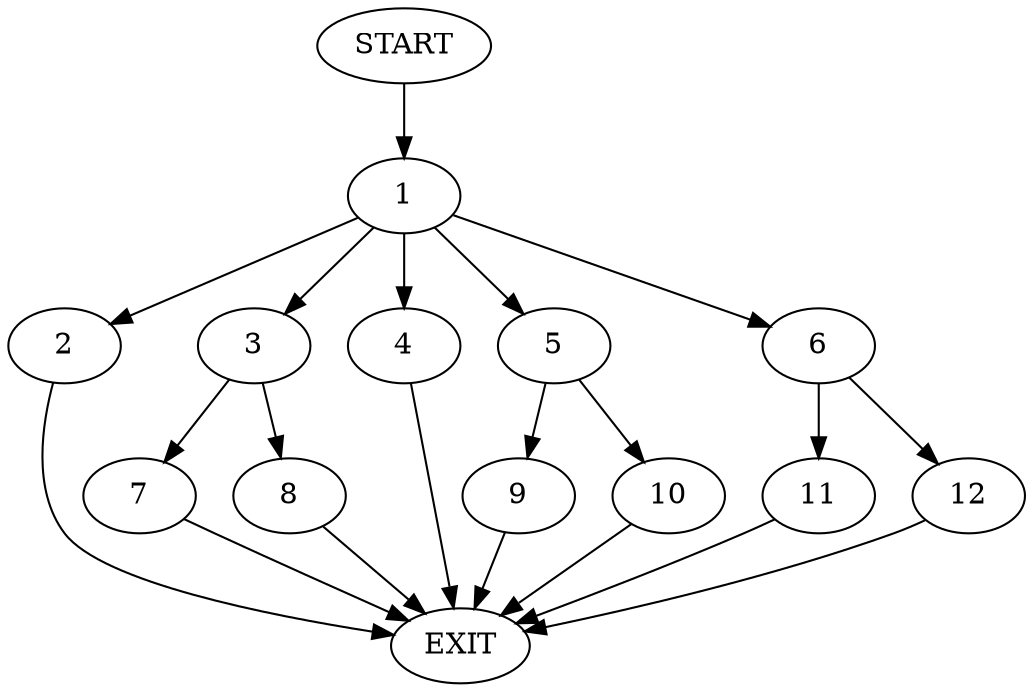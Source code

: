 digraph {
0 [label="START"]
13 [label="EXIT"]
0 -> 1
1 -> 2
1 -> 3
1 -> 4
1 -> 5
1 -> 6
3 -> 7
3 -> 8
5 -> 9
5 -> 10
6 -> 11
6 -> 12
4 -> 13
2 -> 13
10 -> 13
9 -> 13
12 -> 13
11 -> 13
8 -> 13
7 -> 13
}
